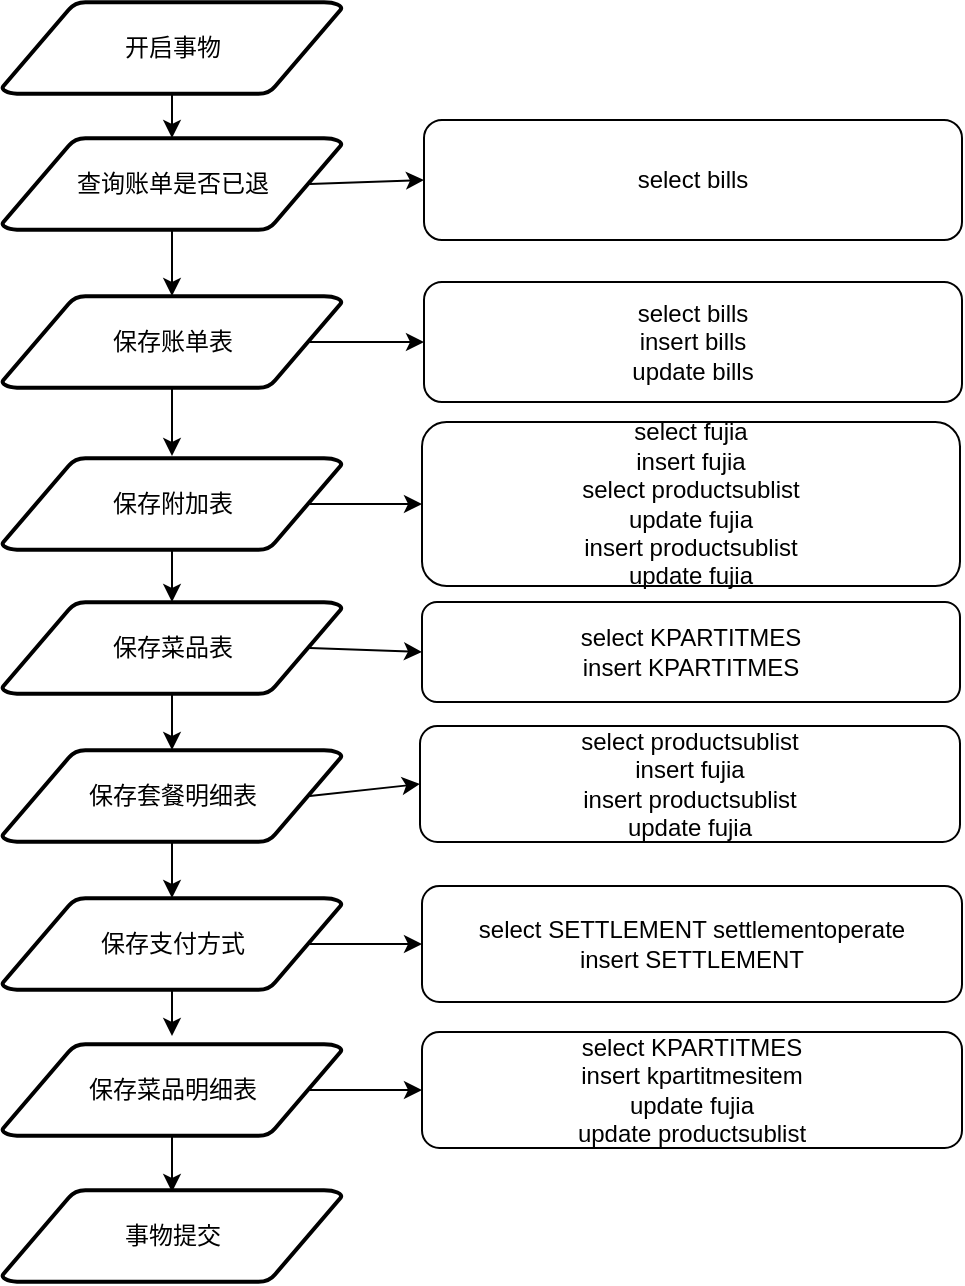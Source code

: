 <mxfile version="12.3.8" type="github" pages="1">
  <diagram id="6a731a19-8d31-9384-78a2-239565b7b9f0" name="Page-1">
    <mxGraphModel dx="1422" dy="1589" grid="1" gridSize="10" guides="1" tooltips="1" connect="1" arrows="1" fold="1" page="1" pageScale="1" pageWidth="1169" pageHeight="827" background="#ffffff" math="0" shadow="0">
      <root>
        <mxCell id="0"/>
        <mxCell id="1" parent="0"/>
        <mxCell id="Bsa1h68NaCAKpPHS5MsZ-72" style="edgeStyle=orthogonalEdgeStyle;rounded=0;orthogonalLoop=1;jettySize=auto;html=1;exitX=0.5;exitY=1;exitDx=0;exitDy=0;exitPerimeter=0;" edge="1" parent="1" source="Bsa1h68NaCAKpPHS5MsZ-73" target="Bsa1h68NaCAKpPHS5MsZ-75">
          <mxGeometry relative="1" as="geometry"/>
        </mxCell>
        <mxCell id="Bsa1h68NaCAKpPHS5MsZ-73" value="开启事物" style="shape=mxgraph.flowchart.data;strokeWidth=2;gradientColor=none;gradientDirection=north;fontStyle=0;html=1;" vertex="1" parent="1">
          <mxGeometry x="130" y="-590" width="170" height="46" as="geometry"/>
        </mxCell>
        <mxCell id="Bsa1h68NaCAKpPHS5MsZ-74" style="edgeStyle=orthogonalEdgeStyle;rounded=0;orthogonalLoop=1;jettySize=auto;html=1;exitX=0.5;exitY=1;exitDx=0;exitDy=0;exitPerimeter=0;entryX=0.5;entryY=0;entryDx=0;entryDy=0;entryPerimeter=0;" edge="1" parent="1" source="Bsa1h68NaCAKpPHS5MsZ-75" target="Bsa1h68NaCAKpPHS5MsZ-77">
          <mxGeometry relative="1" as="geometry"/>
        </mxCell>
        <mxCell id="Bsa1h68NaCAKpPHS5MsZ-75" value="查询账单是否已退" style="shape=mxgraph.flowchart.data;strokeWidth=2;gradientColor=none;gradientDirection=north;fontStyle=0;html=1;" vertex="1" parent="1">
          <mxGeometry x="130" y="-522" width="170" height="46" as="geometry"/>
        </mxCell>
        <mxCell id="Bsa1h68NaCAKpPHS5MsZ-76" style="edgeStyle=orthogonalEdgeStyle;rounded=0;orthogonalLoop=1;jettySize=auto;html=1;exitX=0.5;exitY=1;exitDx=0;exitDy=0;exitPerimeter=0;" edge="1" parent="1" source="Bsa1h68NaCAKpPHS5MsZ-77">
          <mxGeometry relative="1" as="geometry">
            <mxPoint x="215" y="-363" as="targetPoint"/>
          </mxGeometry>
        </mxCell>
        <mxCell id="Bsa1h68NaCAKpPHS5MsZ-77" value="保存账单表" style="shape=mxgraph.flowchart.data;strokeWidth=2;gradientColor=none;gradientDirection=north;fontStyle=0;html=1;" vertex="1" parent="1">
          <mxGeometry x="130" y="-443" width="170" height="46" as="geometry"/>
        </mxCell>
        <mxCell id="Bsa1h68NaCAKpPHS5MsZ-78" style="edgeStyle=orthogonalEdgeStyle;rounded=0;orthogonalLoop=1;jettySize=auto;html=1;exitX=0.5;exitY=1;exitDx=0;exitDy=0;exitPerimeter=0;entryX=0.5;entryY=0;entryDx=0;entryDy=0;entryPerimeter=0;" edge="1" parent="1" source="Bsa1h68NaCAKpPHS5MsZ-79" target="Bsa1h68NaCAKpPHS5MsZ-81">
          <mxGeometry relative="1" as="geometry"/>
        </mxCell>
        <mxCell id="Bsa1h68NaCAKpPHS5MsZ-79" value="保存附加表" style="shape=mxgraph.flowchart.data;strokeWidth=2;gradientColor=none;gradientDirection=north;fontStyle=0;html=1;" vertex="1" parent="1">
          <mxGeometry x="130" y="-362" width="170" height="46" as="geometry"/>
        </mxCell>
        <mxCell id="Bsa1h68NaCAKpPHS5MsZ-80" style="edgeStyle=orthogonalEdgeStyle;rounded=0;orthogonalLoop=1;jettySize=auto;html=1;exitX=0.5;exitY=1;exitDx=0;exitDy=0;exitPerimeter=0;entryX=0.5;entryY=0;entryDx=0;entryDy=0;entryPerimeter=0;" edge="1" parent="1" source="Bsa1h68NaCAKpPHS5MsZ-81" target="Bsa1h68NaCAKpPHS5MsZ-83">
          <mxGeometry relative="1" as="geometry"/>
        </mxCell>
        <mxCell id="Bsa1h68NaCAKpPHS5MsZ-81" value="保存菜品表" style="shape=mxgraph.flowchart.data;strokeWidth=2;gradientColor=none;gradientDirection=north;fontStyle=0;html=1;" vertex="1" parent="1">
          <mxGeometry x="130" y="-290" width="170" height="46" as="geometry"/>
        </mxCell>
        <mxCell id="Bsa1h68NaCAKpPHS5MsZ-82" style="edgeStyle=orthogonalEdgeStyle;rounded=0;orthogonalLoop=1;jettySize=auto;html=1;exitX=0.5;exitY=1;exitDx=0;exitDy=0;exitPerimeter=0;entryX=0.5;entryY=0;entryDx=0;entryDy=0;entryPerimeter=0;" edge="1" parent="1" source="Bsa1h68NaCAKpPHS5MsZ-83" target="Bsa1h68NaCAKpPHS5MsZ-85">
          <mxGeometry relative="1" as="geometry"/>
        </mxCell>
        <mxCell id="Bsa1h68NaCAKpPHS5MsZ-83" value="保存套餐明细表" style="shape=mxgraph.flowchart.data;strokeWidth=2;gradientColor=none;gradientDirection=north;fontStyle=0;html=1;" vertex="1" parent="1">
          <mxGeometry x="130" y="-216" width="170" height="46" as="geometry"/>
        </mxCell>
        <mxCell id="Bsa1h68NaCAKpPHS5MsZ-84" style="edgeStyle=orthogonalEdgeStyle;rounded=0;orthogonalLoop=1;jettySize=auto;html=1;exitX=0.5;exitY=1;exitDx=0;exitDy=0;exitPerimeter=0;" edge="1" parent="1" source="Bsa1h68NaCAKpPHS5MsZ-85">
          <mxGeometry relative="1" as="geometry">
            <mxPoint x="215" y="-73" as="targetPoint"/>
          </mxGeometry>
        </mxCell>
        <mxCell id="Bsa1h68NaCAKpPHS5MsZ-85" value="保存支付方式" style="shape=mxgraph.flowchart.data;strokeWidth=2;gradientColor=none;gradientDirection=north;fontStyle=0;html=1;" vertex="1" parent="1">
          <mxGeometry x="130" y="-142" width="170" height="46" as="geometry"/>
        </mxCell>
        <mxCell id="Bsa1h68NaCAKpPHS5MsZ-86" style="edgeStyle=orthogonalEdgeStyle;rounded=0;orthogonalLoop=1;jettySize=auto;html=1;exitX=0.5;exitY=1;exitDx=0;exitDy=0;exitPerimeter=0;entryX=0.5;entryY=0;entryDx=0;entryDy=0;entryPerimeter=0;" edge="1" parent="1" source="Bsa1h68NaCAKpPHS5MsZ-87">
          <mxGeometry relative="1" as="geometry">
            <mxPoint x="215" y="5" as="targetPoint"/>
          </mxGeometry>
        </mxCell>
        <mxCell id="Bsa1h68NaCAKpPHS5MsZ-87" value="保存菜品明细表" style="shape=mxgraph.flowchart.data;strokeWidth=2;gradientColor=none;gradientDirection=north;fontStyle=0;html=1;" vertex="1" parent="1">
          <mxGeometry x="130" y="-69" width="170" height="46" as="geometry"/>
        </mxCell>
        <mxCell id="Bsa1h68NaCAKpPHS5MsZ-90" value="事物提交" style="shape=mxgraph.flowchart.data;strokeWidth=2;gradientColor=none;gradientDirection=north;fontStyle=0;html=1;" vertex="1" parent="1">
          <mxGeometry x="130" y="4" width="170" height="46" as="geometry"/>
        </mxCell>
        <mxCell id="Bsa1h68NaCAKpPHS5MsZ-92" value="select bills" style="rounded=1;whiteSpace=wrap;html=1;" vertex="1" parent="1">
          <mxGeometry x="341" y="-531" width="269" height="60" as="geometry"/>
        </mxCell>
        <mxCell id="Bsa1h68NaCAKpPHS5MsZ-98" value="select bills&lt;br&gt;insert bills&lt;br&gt;update bills" style="rounded=1;whiteSpace=wrap;html=1;" vertex="1" parent="1">
          <mxGeometry x="341" y="-450" width="269" height="60" as="geometry"/>
        </mxCell>
        <mxCell id="Bsa1h68NaCAKpPHS5MsZ-105" value="select fujia&lt;br&gt;insert fujia&lt;br&gt;select productsublist&lt;br&gt;update fujia&lt;br&gt;insert productsublist&lt;br&gt;update fujia" style="rounded=1;whiteSpace=wrap;html=1;" vertex="1" parent="1">
          <mxGeometry x="340" y="-380" width="269" height="82" as="geometry"/>
        </mxCell>
        <mxCell id="Bsa1h68NaCAKpPHS5MsZ-106" value="select KPARTITMES&lt;br&gt;insert KPARTITMES" style="rounded=1;whiteSpace=wrap;html=1;" vertex="1" parent="1">
          <mxGeometry x="340" y="-290" width="269" height="50" as="geometry"/>
        </mxCell>
        <mxCell id="Bsa1h68NaCAKpPHS5MsZ-107" value="select productsublist&lt;br&gt;insert fujia&lt;br&gt;insert productsublist&lt;br&gt;update fujia" style="rounded=1;whiteSpace=wrap;html=1;" vertex="1" parent="1">
          <mxGeometry x="339" y="-228" width="270" height="58" as="geometry"/>
        </mxCell>
        <mxCell id="Bsa1h68NaCAKpPHS5MsZ-108" value="select SETTLEMENT settlementoperate&lt;br&gt;insert SETTLEMENT" style="rounded=1;whiteSpace=wrap;html=1;" vertex="1" parent="1">
          <mxGeometry x="340" y="-148" width="270" height="58" as="geometry"/>
        </mxCell>
        <mxCell id="Bsa1h68NaCAKpPHS5MsZ-109" value="select KPARTITMES&lt;br&gt;insert kpartitmesitem&lt;br&gt;update fujia&lt;br&gt;update productsublist" style="rounded=1;whiteSpace=wrap;html=1;" vertex="1" parent="1">
          <mxGeometry x="340" y="-75" width="270" height="58" as="geometry"/>
        </mxCell>
        <mxCell id="Bsa1h68NaCAKpPHS5MsZ-112" value="" style="endArrow=classic;html=1;exitX=0.905;exitY=0.5;exitDx=0;exitDy=0;exitPerimeter=0;entryX=0;entryY=0.5;entryDx=0;entryDy=0;" edge="1" parent="1" source="Bsa1h68NaCAKpPHS5MsZ-75" target="Bsa1h68NaCAKpPHS5MsZ-92">
          <mxGeometry width="50" height="50" relative="1" as="geometry">
            <mxPoint x="790" y="-450" as="sourcePoint"/>
            <mxPoint x="310" y="-480" as="targetPoint"/>
          </mxGeometry>
        </mxCell>
        <mxCell id="Bsa1h68NaCAKpPHS5MsZ-113" value="" style="endArrow=classic;html=1;exitX=0.905;exitY=0.5;exitDx=0;exitDy=0;exitPerimeter=0;entryX=0;entryY=0.5;entryDx=0;entryDy=0;" edge="1" parent="1" source="Bsa1h68NaCAKpPHS5MsZ-77" target="Bsa1h68NaCAKpPHS5MsZ-98">
          <mxGeometry width="50" height="50" relative="1" as="geometry">
            <mxPoint x="293.85" y="-489" as="sourcePoint"/>
            <mxPoint x="351" y="-491" as="targetPoint"/>
          </mxGeometry>
        </mxCell>
        <mxCell id="Bsa1h68NaCAKpPHS5MsZ-114" value="" style="endArrow=classic;html=1;exitX=0.905;exitY=0.5;exitDx=0;exitDy=0;exitPerimeter=0;entryX=0;entryY=0.5;entryDx=0;entryDy=0;" edge="1" parent="1" source="Bsa1h68NaCAKpPHS5MsZ-79" target="Bsa1h68NaCAKpPHS5MsZ-105">
          <mxGeometry width="50" height="50" relative="1" as="geometry">
            <mxPoint x="303.85" y="-479" as="sourcePoint"/>
            <mxPoint x="361" y="-481" as="targetPoint"/>
          </mxGeometry>
        </mxCell>
        <mxCell id="Bsa1h68NaCAKpPHS5MsZ-115" value="" style="endArrow=classic;html=1;exitX=0.905;exitY=0.5;exitDx=0;exitDy=0;exitPerimeter=0;entryX=0;entryY=0.5;entryDx=0;entryDy=0;" edge="1" parent="1" source="Bsa1h68NaCAKpPHS5MsZ-81" target="Bsa1h68NaCAKpPHS5MsZ-106">
          <mxGeometry width="50" height="50" relative="1" as="geometry">
            <mxPoint x="313.85" y="-469" as="sourcePoint"/>
            <mxPoint x="371" y="-471" as="targetPoint"/>
          </mxGeometry>
        </mxCell>
        <mxCell id="Bsa1h68NaCAKpPHS5MsZ-116" value="" style="endArrow=classic;html=1;exitX=0.905;exitY=0.5;exitDx=0;exitDy=0;exitPerimeter=0;entryX=0;entryY=0.5;entryDx=0;entryDy=0;" edge="1" parent="1" source="Bsa1h68NaCAKpPHS5MsZ-83" target="Bsa1h68NaCAKpPHS5MsZ-107">
          <mxGeometry width="50" height="50" relative="1" as="geometry">
            <mxPoint x="323.85" y="-459" as="sourcePoint"/>
            <mxPoint x="381" y="-461" as="targetPoint"/>
          </mxGeometry>
        </mxCell>
        <mxCell id="Bsa1h68NaCAKpPHS5MsZ-117" value="" style="endArrow=classic;html=1;exitX=0.905;exitY=0.5;exitDx=0;exitDy=0;exitPerimeter=0;entryX=0;entryY=0.5;entryDx=0;entryDy=0;" edge="1" parent="1" source="Bsa1h68NaCAKpPHS5MsZ-85" target="Bsa1h68NaCAKpPHS5MsZ-108">
          <mxGeometry width="50" height="50" relative="1" as="geometry">
            <mxPoint x="333.85" y="-449" as="sourcePoint"/>
            <mxPoint x="391" y="-451" as="targetPoint"/>
          </mxGeometry>
        </mxCell>
        <mxCell id="Bsa1h68NaCAKpPHS5MsZ-118" value="" style="endArrow=classic;html=1;exitX=0.905;exitY=0.5;exitDx=0;exitDy=0;exitPerimeter=0;entryX=0;entryY=0.5;entryDx=0;entryDy=0;" edge="1" parent="1" source="Bsa1h68NaCAKpPHS5MsZ-87" target="Bsa1h68NaCAKpPHS5MsZ-109">
          <mxGeometry width="50" height="50" relative="1" as="geometry">
            <mxPoint x="343.85" y="-439" as="sourcePoint"/>
            <mxPoint x="401" y="-441" as="targetPoint"/>
          </mxGeometry>
        </mxCell>
      </root>
    </mxGraphModel>
  </diagram>
</mxfile>
